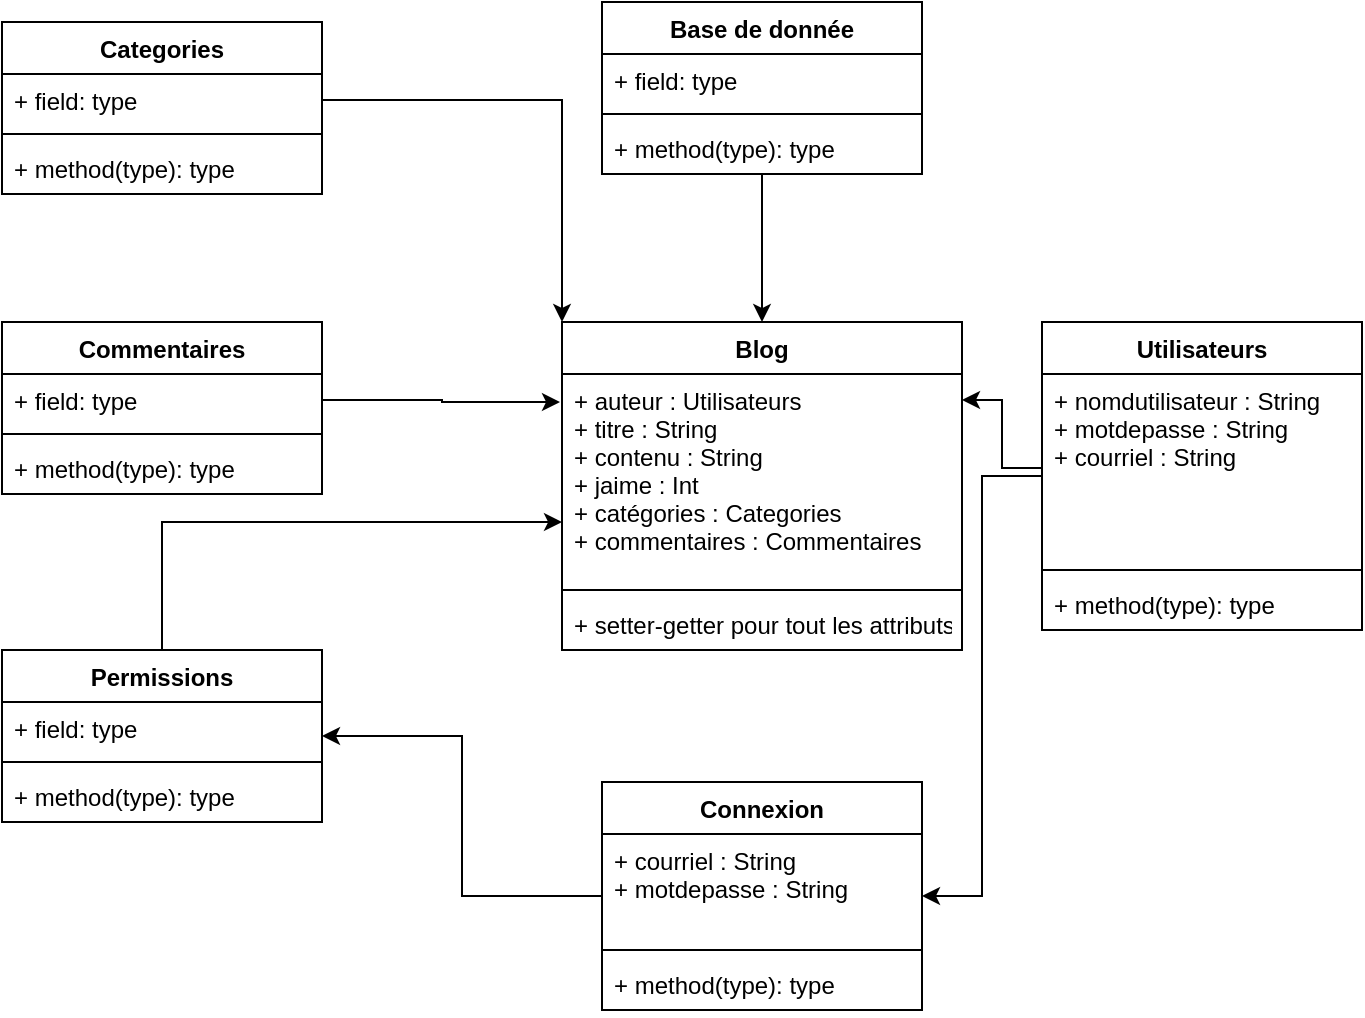 <mxfile version="12.6.1" type="github">
  <diagram id="C5RBs43oDa-KdzZeNtuy" name="Page-1">
    <mxGraphModel dx="1102" dy="611" grid="1" gridSize="10" guides="1" tooltips="1" connect="1" arrows="1" fold="1" page="1" pageScale="1" pageWidth="827" pageHeight="1169" math="0" shadow="0">
      <root>
        <mxCell id="WIyWlLk6GJQsqaUBKTNV-0"/>
        <mxCell id="WIyWlLk6GJQsqaUBKTNV-1" parent="WIyWlLk6GJQsqaUBKTNV-0"/>
        <mxCell id="BsfRLn47r17hex0LM9WA-0" value="Blog" style="swimlane;fontStyle=1;align=center;verticalAlign=top;childLayout=stackLayout;horizontal=1;startSize=26;horizontalStack=0;resizeParent=1;resizeParentMax=0;resizeLast=0;collapsible=1;marginBottom=0;" parent="WIyWlLk6GJQsqaUBKTNV-1" vertex="1">
          <mxGeometry x="400" y="160" width="200" height="164" as="geometry"/>
        </mxCell>
        <mxCell id="BsfRLn47r17hex0LM9WA-1" value="+ auteur : Utilisateurs&#xa;+ titre : String&#xa;+ contenu : String&#xa;+ jaime : Int&#xa;+ catégories : Categories&#xa;+ commentaires : Commentaires&#xa;&#xa;" style="text;strokeColor=none;fillColor=none;align=left;verticalAlign=top;spacingLeft=4;spacingRight=4;overflow=hidden;rotatable=0;points=[[0,0.5],[1,0.5]];portConstraint=eastwest;" parent="BsfRLn47r17hex0LM9WA-0" vertex="1">
          <mxGeometry y="26" width="200" height="104" as="geometry"/>
        </mxCell>
        <mxCell id="BsfRLn47r17hex0LM9WA-2" value="" style="line;strokeWidth=1;fillColor=none;align=left;verticalAlign=middle;spacingTop=-1;spacingLeft=3;spacingRight=3;rotatable=0;labelPosition=right;points=[];portConstraint=eastwest;" parent="BsfRLn47r17hex0LM9WA-0" vertex="1">
          <mxGeometry y="130" width="200" height="8" as="geometry"/>
        </mxCell>
        <mxCell id="BsfRLn47r17hex0LM9WA-3" value="+ setter-getter pour tout les attributs" style="text;strokeColor=none;fillColor=none;align=left;verticalAlign=top;spacingLeft=4;spacingRight=4;overflow=hidden;rotatable=0;points=[[0,0.5],[1,0.5]];portConstraint=eastwest;" parent="BsfRLn47r17hex0LM9WA-0" vertex="1">
          <mxGeometry y="138" width="200" height="26" as="geometry"/>
        </mxCell>
        <mxCell id="AcaAmZLUgVMFTUzAwAvF-3" style="edgeStyle=orthogonalEdgeStyle;rounded=0;orthogonalLoop=1;jettySize=auto;html=1;entryX=1;entryY=0.5;entryDx=0;entryDy=0;" edge="1" parent="WIyWlLk6GJQsqaUBKTNV-1" source="BsfRLn47r17hex0LM9WA-4" target="BsfRLn47r17hex0LM9WA-16">
          <mxGeometry relative="1" as="geometry"/>
        </mxCell>
        <mxCell id="BsfRLn47r17hex0LM9WA-4" value="Utilisateurs" style="swimlane;fontStyle=1;align=center;verticalAlign=top;childLayout=stackLayout;horizontal=1;startSize=26;horizontalStack=0;resizeParent=1;resizeParentMax=0;resizeLast=0;collapsible=1;marginBottom=0;" parent="WIyWlLk6GJQsqaUBKTNV-1" vertex="1">
          <mxGeometry x="640" y="160" width="160" height="154" as="geometry"/>
        </mxCell>
        <mxCell id="BsfRLn47r17hex0LM9WA-5" value="+ nomdutilisateur : String&#xa;+ motdepasse : String&#xa;+ courriel : String&#xa;" style="text;strokeColor=none;fillColor=none;align=left;verticalAlign=top;spacingLeft=4;spacingRight=4;overflow=hidden;rotatable=0;points=[[0,0.5],[1,0.5]];portConstraint=eastwest;" parent="BsfRLn47r17hex0LM9WA-4" vertex="1">
          <mxGeometry y="26" width="160" height="94" as="geometry"/>
        </mxCell>
        <mxCell id="BsfRLn47r17hex0LM9WA-6" value="" style="line;strokeWidth=1;fillColor=none;align=left;verticalAlign=middle;spacingTop=-1;spacingLeft=3;spacingRight=3;rotatable=0;labelPosition=right;points=[];portConstraint=eastwest;" parent="BsfRLn47r17hex0LM9WA-4" vertex="1">
          <mxGeometry y="120" width="160" height="8" as="geometry"/>
        </mxCell>
        <mxCell id="BsfRLn47r17hex0LM9WA-7" value="+ method(type): type" style="text;strokeColor=none;fillColor=none;align=left;verticalAlign=top;spacingLeft=4;spacingRight=4;overflow=hidden;rotatable=0;points=[[0,0.5],[1,0.5]];portConstraint=eastwest;" parent="BsfRLn47r17hex0LM9WA-4" vertex="1">
          <mxGeometry y="128" width="160" height="26" as="geometry"/>
        </mxCell>
        <mxCell id="BsfRLn47r17hex0LM9WA-8" value="Commentaires" style="swimlane;fontStyle=1;align=center;verticalAlign=top;childLayout=stackLayout;horizontal=1;startSize=26;horizontalStack=0;resizeParent=1;resizeParentMax=0;resizeLast=0;collapsible=1;marginBottom=0;" parent="WIyWlLk6GJQsqaUBKTNV-1" vertex="1">
          <mxGeometry x="120" y="160" width="160" height="86" as="geometry"/>
        </mxCell>
        <mxCell id="BsfRLn47r17hex0LM9WA-9" value="+ field: type" style="text;strokeColor=none;fillColor=none;align=left;verticalAlign=top;spacingLeft=4;spacingRight=4;overflow=hidden;rotatable=0;points=[[0,0.5],[1,0.5]];portConstraint=eastwest;" parent="BsfRLn47r17hex0LM9WA-8" vertex="1">
          <mxGeometry y="26" width="160" height="26" as="geometry"/>
        </mxCell>
        <mxCell id="BsfRLn47r17hex0LM9WA-10" value="" style="line;strokeWidth=1;fillColor=none;align=left;verticalAlign=middle;spacingTop=-1;spacingLeft=3;spacingRight=3;rotatable=0;labelPosition=right;points=[];portConstraint=eastwest;" parent="BsfRLn47r17hex0LM9WA-8" vertex="1">
          <mxGeometry y="52" width="160" height="8" as="geometry"/>
        </mxCell>
        <mxCell id="BsfRLn47r17hex0LM9WA-11" value="+ method(type): type" style="text;strokeColor=none;fillColor=none;align=left;verticalAlign=top;spacingLeft=4;spacingRight=4;overflow=hidden;rotatable=0;points=[[0,0.5],[1,0.5]];portConstraint=eastwest;" parent="BsfRLn47r17hex0LM9WA-8" vertex="1">
          <mxGeometry y="60" width="160" height="26" as="geometry"/>
        </mxCell>
        <mxCell id="AcaAmZLUgVMFTUzAwAvF-11" style="edgeStyle=orthogonalEdgeStyle;rounded=0;orthogonalLoop=1;jettySize=auto;html=1;entryX=0;entryY=0.712;entryDx=0;entryDy=0;entryPerimeter=0;" edge="1" parent="WIyWlLk6GJQsqaUBKTNV-1" source="BsfRLn47r17hex0LM9WA-12" target="BsfRLn47r17hex0LM9WA-1">
          <mxGeometry relative="1" as="geometry"/>
        </mxCell>
        <mxCell id="BsfRLn47r17hex0LM9WA-12" value="Permissions" style="swimlane;fontStyle=1;align=center;verticalAlign=top;childLayout=stackLayout;horizontal=1;startSize=26;horizontalStack=0;resizeParent=1;resizeParentMax=0;resizeLast=0;collapsible=1;marginBottom=0;" parent="WIyWlLk6GJQsqaUBKTNV-1" vertex="1">
          <mxGeometry x="120" y="324" width="160" height="86" as="geometry"/>
        </mxCell>
        <mxCell id="BsfRLn47r17hex0LM9WA-13" value="+ field: type" style="text;strokeColor=none;fillColor=none;align=left;verticalAlign=top;spacingLeft=4;spacingRight=4;overflow=hidden;rotatable=0;points=[[0,0.5],[1,0.5]];portConstraint=eastwest;" parent="BsfRLn47r17hex0LM9WA-12" vertex="1">
          <mxGeometry y="26" width="160" height="26" as="geometry"/>
        </mxCell>
        <mxCell id="BsfRLn47r17hex0LM9WA-14" value="" style="line;strokeWidth=1;fillColor=none;align=left;verticalAlign=middle;spacingTop=-1;spacingLeft=3;spacingRight=3;rotatable=0;labelPosition=right;points=[];portConstraint=eastwest;" parent="BsfRLn47r17hex0LM9WA-12" vertex="1">
          <mxGeometry y="52" width="160" height="8" as="geometry"/>
        </mxCell>
        <mxCell id="BsfRLn47r17hex0LM9WA-15" value="+ method(type): type" style="text;strokeColor=none;fillColor=none;align=left;verticalAlign=top;spacingLeft=4;spacingRight=4;overflow=hidden;rotatable=0;points=[[0,0.5],[1,0.5]];portConstraint=eastwest;" parent="BsfRLn47r17hex0LM9WA-12" vertex="1">
          <mxGeometry y="60" width="160" height="26" as="geometry"/>
        </mxCell>
        <mxCell id="AcaAmZLUgVMFTUzAwAvF-10" value="" style="edgeStyle=orthogonalEdgeStyle;rounded=0;orthogonalLoop=1;jettySize=auto;html=1;entryX=1;entryY=0.5;entryDx=0;entryDy=0;" edge="1" parent="WIyWlLk6GJQsqaUBKTNV-1" source="BsfRLn47r17hex0LM9WA-16" target="BsfRLn47r17hex0LM9WA-12">
          <mxGeometry relative="1" as="geometry">
            <mxPoint x="340" y="474" as="targetPoint"/>
          </mxGeometry>
        </mxCell>
        <mxCell id="BsfRLn47r17hex0LM9WA-16" value="Connexion" style="swimlane;fontStyle=1;align=center;verticalAlign=top;childLayout=stackLayout;horizontal=1;startSize=26;horizontalStack=0;resizeParent=1;resizeParentMax=0;resizeLast=0;collapsible=1;marginBottom=0;" parent="WIyWlLk6GJQsqaUBKTNV-1" vertex="1">
          <mxGeometry x="420" y="390" width="160" height="114" as="geometry"/>
        </mxCell>
        <mxCell id="AcaAmZLUgVMFTUzAwAvF-4" value="+ courriel : String&#xa;+ motdepasse : String&#xa;" style="text;strokeColor=none;fillColor=none;align=left;verticalAlign=top;spacingLeft=4;spacingRight=4;overflow=hidden;rotatable=0;points=[[0,0.5],[1,0.5]];portConstraint=eastwest;" vertex="1" parent="BsfRLn47r17hex0LM9WA-16">
          <mxGeometry y="26" width="160" height="54" as="geometry"/>
        </mxCell>
        <mxCell id="BsfRLn47r17hex0LM9WA-18" value="" style="line;strokeWidth=1;fillColor=none;align=left;verticalAlign=middle;spacingTop=-1;spacingLeft=3;spacingRight=3;rotatable=0;labelPosition=right;points=[];portConstraint=eastwest;" parent="BsfRLn47r17hex0LM9WA-16" vertex="1">
          <mxGeometry y="80" width="160" height="8" as="geometry"/>
        </mxCell>
        <mxCell id="BsfRLn47r17hex0LM9WA-19" value="+ method(type): type" style="text;strokeColor=none;fillColor=none;align=left;verticalAlign=top;spacingLeft=4;spacingRight=4;overflow=hidden;rotatable=0;points=[[0,0.5],[1,0.5]];portConstraint=eastwest;" parent="BsfRLn47r17hex0LM9WA-16" vertex="1">
          <mxGeometry y="88" width="160" height="26" as="geometry"/>
        </mxCell>
        <mxCell id="AcaAmZLUgVMFTUzAwAvF-12" style="edgeStyle=orthogonalEdgeStyle;rounded=0;orthogonalLoop=1;jettySize=auto;html=1;entryX=0.5;entryY=0;entryDx=0;entryDy=0;" edge="1" parent="WIyWlLk6GJQsqaUBKTNV-1" source="BsfRLn47r17hex0LM9WA-20" target="BsfRLn47r17hex0LM9WA-0">
          <mxGeometry relative="1" as="geometry"/>
        </mxCell>
        <mxCell id="BsfRLn47r17hex0LM9WA-20" value="Base de donnée" style="swimlane;fontStyle=1;align=center;verticalAlign=top;childLayout=stackLayout;horizontal=1;startSize=26;horizontalStack=0;resizeParent=1;resizeParentMax=0;resizeLast=0;collapsible=1;marginBottom=0;" parent="WIyWlLk6GJQsqaUBKTNV-1" vertex="1">
          <mxGeometry x="420" width="160" height="86" as="geometry"/>
        </mxCell>
        <mxCell id="BsfRLn47r17hex0LM9WA-21" value="+ field: type" style="text;strokeColor=none;fillColor=none;align=left;verticalAlign=top;spacingLeft=4;spacingRight=4;overflow=hidden;rotatable=0;points=[[0,0.5],[1,0.5]];portConstraint=eastwest;" parent="BsfRLn47r17hex0LM9WA-20" vertex="1">
          <mxGeometry y="26" width="160" height="26" as="geometry"/>
        </mxCell>
        <mxCell id="BsfRLn47r17hex0LM9WA-22" value="" style="line;strokeWidth=1;fillColor=none;align=left;verticalAlign=middle;spacingTop=-1;spacingLeft=3;spacingRight=3;rotatable=0;labelPosition=right;points=[];portConstraint=eastwest;" parent="BsfRLn47r17hex0LM9WA-20" vertex="1">
          <mxGeometry y="52" width="160" height="8" as="geometry"/>
        </mxCell>
        <mxCell id="BsfRLn47r17hex0LM9WA-23" value="+ method(type): type" style="text;strokeColor=none;fillColor=none;align=left;verticalAlign=top;spacingLeft=4;spacingRight=4;overflow=hidden;rotatable=0;points=[[0,0.5],[1,0.5]];portConstraint=eastwest;" parent="BsfRLn47r17hex0LM9WA-20" vertex="1">
          <mxGeometry y="60" width="160" height="26" as="geometry"/>
        </mxCell>
        <mxCell id="AcaAmZLUgVMFTUzAwAvF-0" style="edgeStyle=orthogonalEdgeStyle;rounded=0;orthogonalLoop=1;jettySize=auto;html=1;entryX=-0.005;entryY=0.135;entryDx=0;entryDy=0;entryPerimeter=0;" edge="1" parent="WIyWlLk6GJQsqaUBKTNV-1" source="BsfRLn47r17hex0LM9WA-9" target="BsfRLn47r17hex0LM9WA-1">
          <mxGeometry relative="1" as="geometry"/>
        </mxCell>
        <mxCell id="AcaAmZLUgVMFTUzAwAvF-2" style="edgeStyle=orthogonalEdgeStyle;rounded=0;orthogonalLoop=1;jettySize=auto;html=1;entryX=1;entryY=0.125;entryDx=0;entryDy=0;entryPerimeter=0;" edge="1" parent="WIyWlLk6GJQsqaUBKTNV-1" source="BsfRLn47r17hex0LM9WA-5" target="BsfRLn47r17hex0LM9WA-1">
          <mxGeometry relative="1" as="geometry"/>
        </mxCell>
        <mxCell id="AcaAmZLUgVMFTUzAwAvF-13" value="Categories" style="swimlane;fontStyle=1;align=center;verticalAlign=top;childLayout=stackLayout;horizontal=1;startSize=26;horizontalStack=0;resizeParent=1;resizeParentMax=0;resizeLast=0;collapsible=1;marginBottom=0;" vertex="1" parent="WIyWlLk6GJQsqaUBKTNV-1">
          <mxGeometry x="120" y="10" width="160" height="86" as="geometry"/>
        </mxCell>
        <mxCell id="AcaAmZLUgVMFTUzAwAvF-14" value="+ field: type" style="text;strokeColor=none;fillColor=none;align=left;verticalAlign=top;spacingLeft=4;spacingRight=4;overflow=hidden;rotatable=0;points=[[0,0.5],[1,0.5]];portConstraint=eastwest;" vertex="1" parent="AcaAmZLUgVMFTUzAwAvF-13">
          <mxGeometry y="26" width="160" height="26" as="geometry"/>
        </mxCell>
        <mxCell id="AcaAmZLUgVMFTUzAwAvF-15" value="" style="line;strokeWidth=1;fillColor=none;align=left;verticalAlign=middle;spacingTop=-1;spacingLeft=3;spacingRight=3;rotatable=0;labelPosition=right;points=[];portConstraint=eastwest;" vertex="1" parent="AcaAmZLUgVMFTUzAwAvF-13">
          <mxGeometry y="52" width="160" height="8" as="geometry"/>
        </mxCell>
        <mxCell id="AcaAmZLUgVMFTUzAwAvF-16" value="+ method(type): type" style="text;strokeColor=none;fillColor=none;align=left;verticalAlign=top;spacingLeft=4;spacingRight=4;overflow=hidden;rotatable=0;points=[[0,0.5],[1,0.5]];portConstraint=eastwest;" vertex="1" parent="AcaAmZLUgVMFTUzAwAvF-13">
          <mxGeometry y="60" width="160" height="26" as="geometry"/>
        </mxCell>
        <mxCell id="AcaAmZLUgVMFTUzAwAvF-17" style="edgeStyle=orthogonalEdgeStyle;rounded=0;orthogonalLoop=1;jettySize=auto;html=1;entryX=0;entryY=0;entryDx=0;entryDy=0;" edge="1" parent="WIyWlLk6GJQsqaUBKTNV-1" source="AcaAmZLUgVMFTUzAwAvF-14" target="BsfRLn47r17hex0LM9WA-0">
          <mxGeometry relative="1" as="geometry"/>
        </mxCell>
      </root>
    </mxGraphModel>
  </diagram>
</mxfile>
